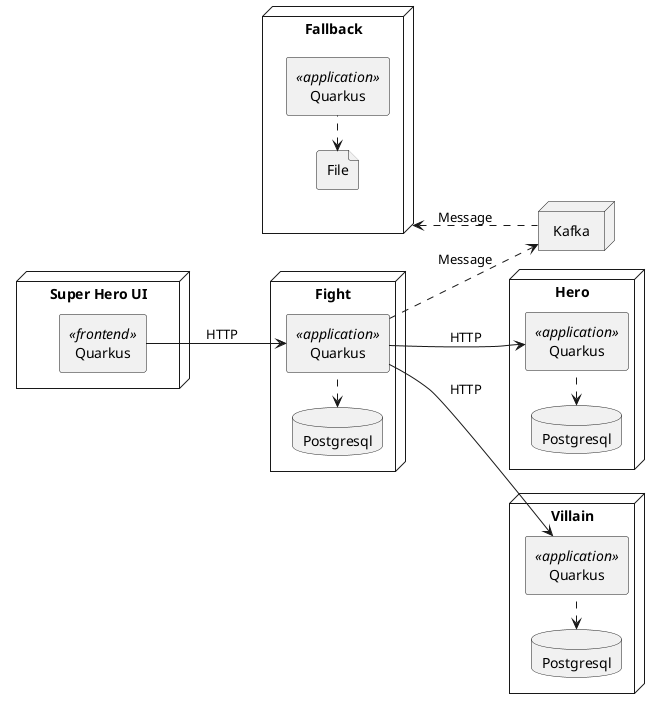 @startuml

left to right direction

node "Super Hero UI" as ui {
    agent "Quarkus" <<frontend>> as uiQuarkus
}

node "Fight" as fight {
    agent "Quarkus" <<application>> as fightQuarkus
    database "Postgresql" as fightPostgresql
    fightQuarkus .left.> fightPostgresql
}

node "Hero" as hero {
    agent "Quarkus" <<application>> as heroQuarkus
    database "Postgresql" as heroPostgresql
    heroQuarkus .left.> heroPostgresql
}

node "Villain" as villain {
    agent "Quarkus" <<application>> as villainQuarkus
    database "Postgresql" as villainPostgresql
    villainQuarkus .left.> villainPostgresql
}

node "Kafka" as kafka {
}

node "Fallback" as fallback {
    agent "Quarkus" <<application>> as fallbackQuarkus
    file "File" as fallbackFile
    fallbackQuarkus .left.> fallbackFile
}

fightQuarkus ..> kafka : Message
fallback <.. kafka : Message

uiQuarkus --> fightQuarkus : HTTP
fightQuarkus --> heroQuarkus : HTTP
fightQuarkus --> villainQuarkus : HTTP

@enduml
